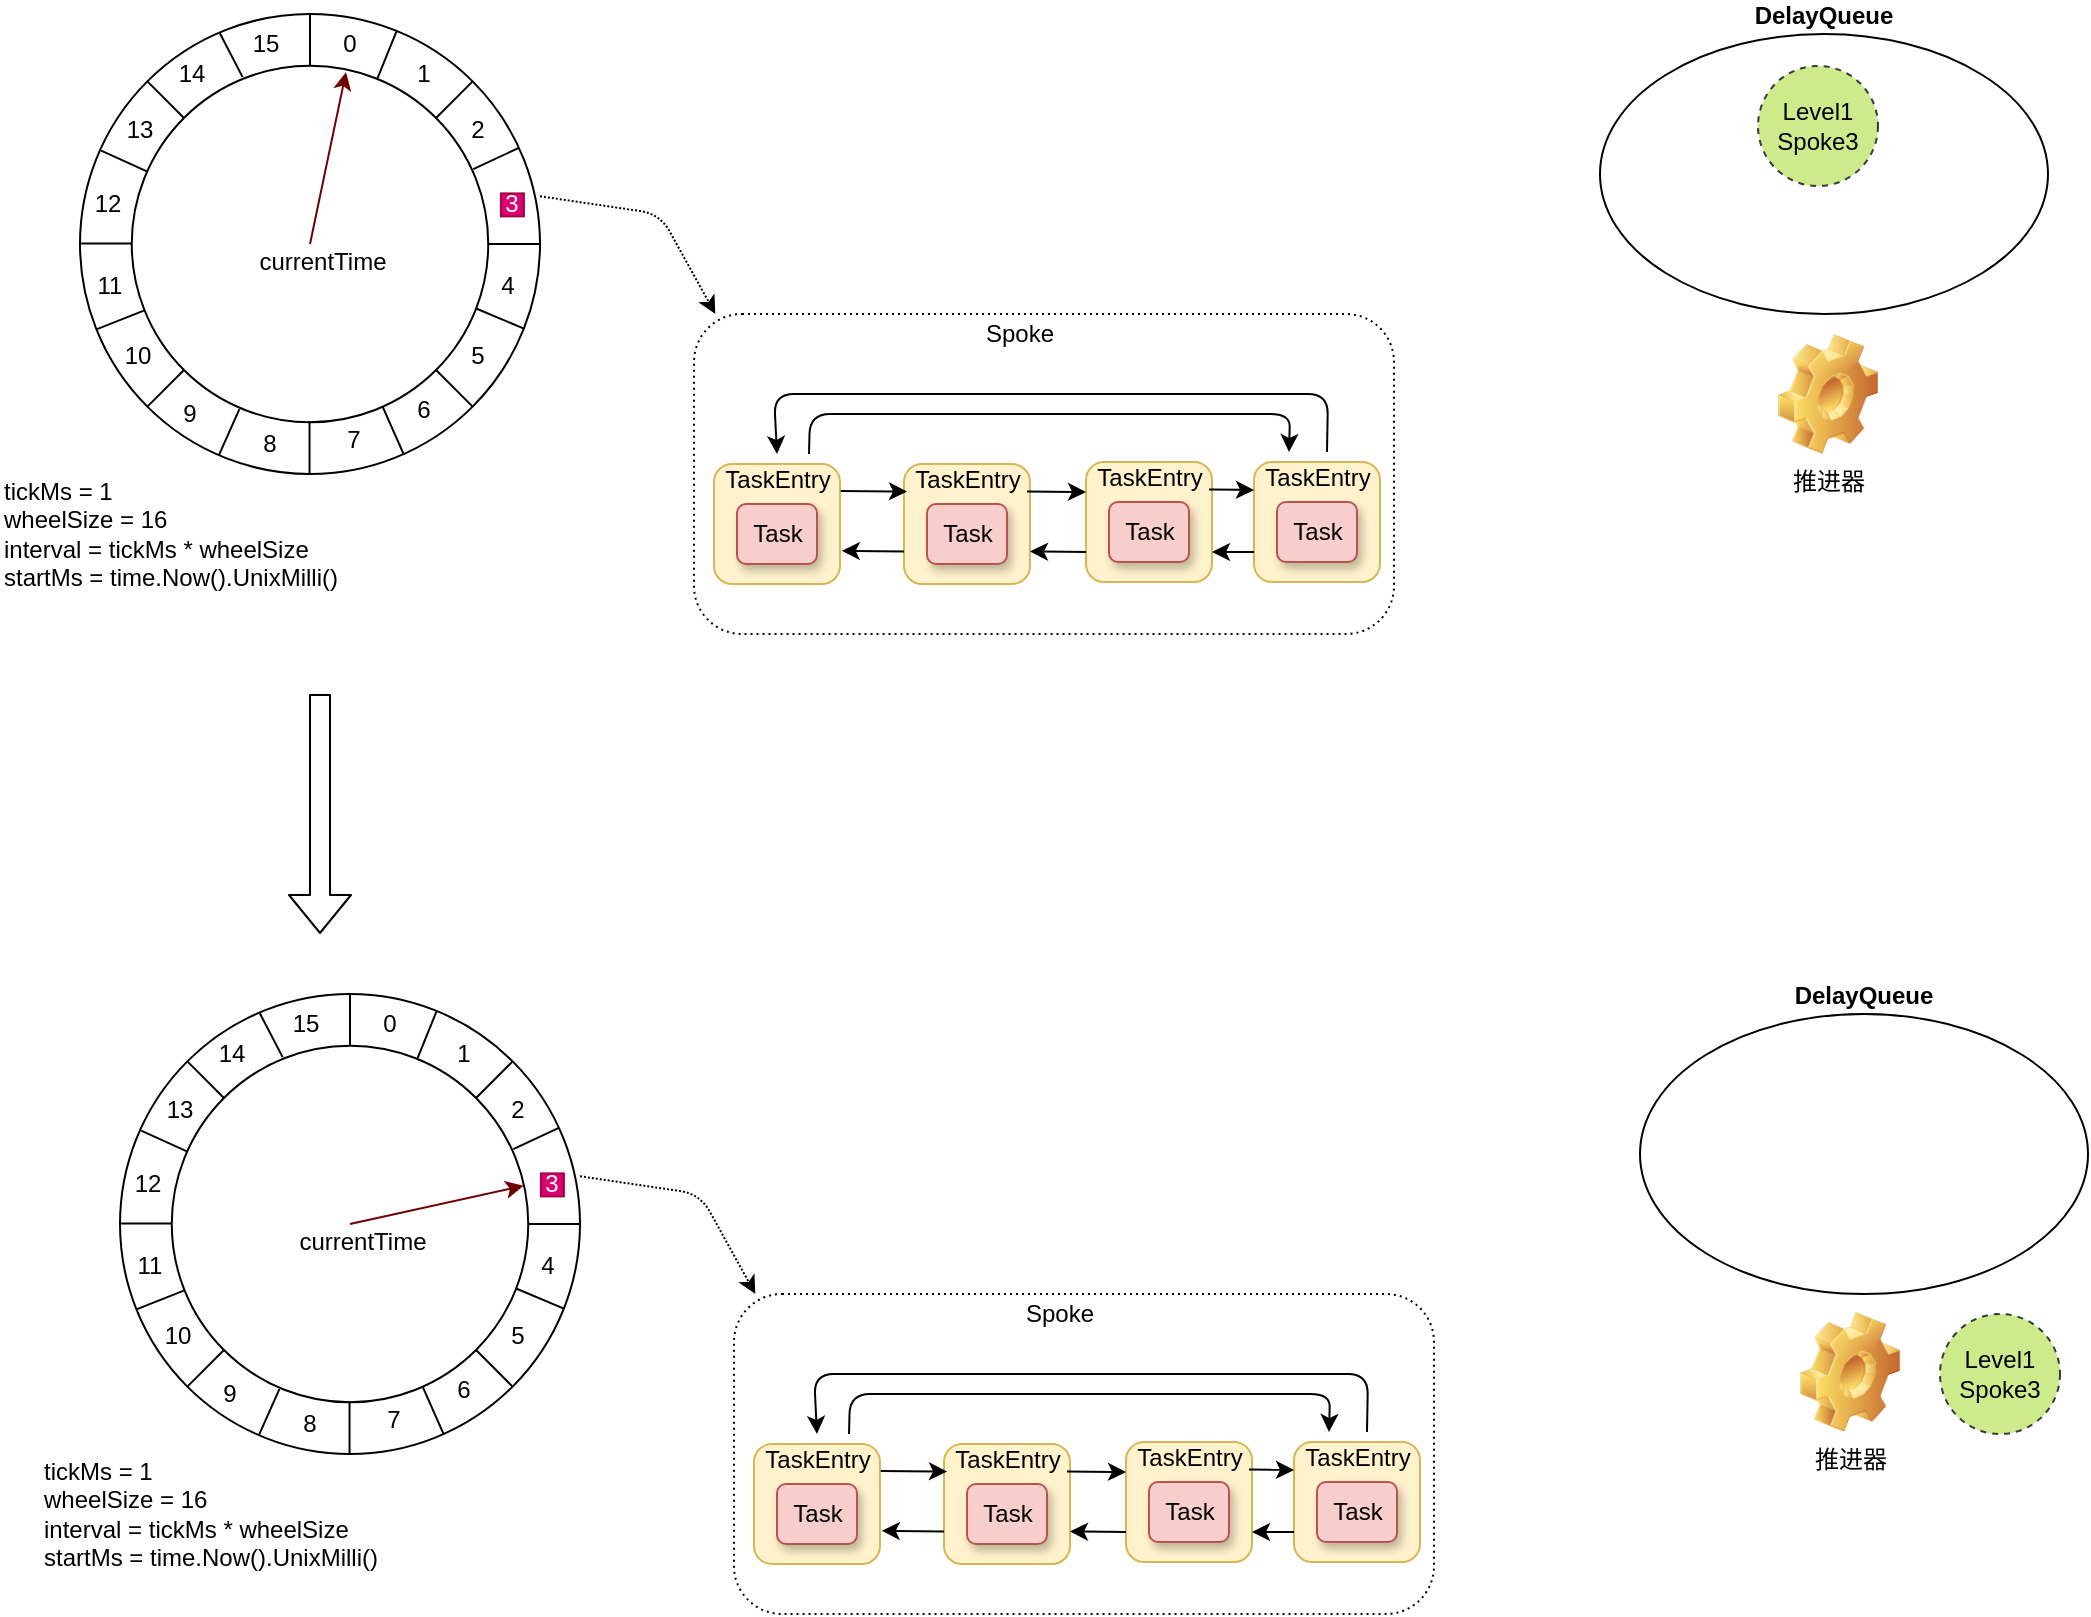 <mxfile>
    <diagram id="vgBZIwfyf4z-GEcMXmJt" name="Page-1">
        <mxGraphModel dx="2009" dy="1462" grid="1" gridSize="10" guides="1" tooltips="1" connect="1" arrows="1" fold="1" page="1" pageScale="1" pageWidth="1169" pageHeight="827" background="#ffffff" math="0" shadow="0">
            <root>
                <mxCell id="0"/>
                <mxCell id="1" parent="0"/>
                <mxCell id="51" value="" style="group;movable=1;resizable=1;rotatable=1;deletable=1;editable=1;locked=0;connectable=1;fillColor=none;strokeWidth=5;" parent="1" vertex="1" connectable="0">
                    <mxGeometry x="50" y="20" width="230" height="230" as="geometry"/>
                </mxCell>
                <mxCell id="5" value="" style="ellipse;whiteSpace=wrap;html=1;aspect=fixed;fillColor=none;movable=1;resizable=1;rotatable=1;deletable=1;editable=1;locked=0;connectable=1;" parent="51" vertex="1">
                    <mxGeometry width="230.0" height="230.0" as="geometry"/>
                </mxCell>
                <mxCell id="8" value="" style="ellipse;whiteSpace=wrap;html=1;aspect=fixed;fillColor=none;movable=1;resizable=1;rotatable=1;deletable=1;editable=1;locked=0;connectable=1;" parent="51" vertex="1">
                    <mxGeometry x="25.875" y="25.875" width="178.25" height="178.25" as="geometry"/>
                </mxCell>
                <mxCell id="14" value="" style="endArrow=none;html=1;exitX=0.5;exitY=0;exitDx=0;exitDy=0;entryX=0.5;entryY=0;entryDx=0;entryDy=0;movable=1;resizable=1;rotatable=1;deletable=1;editable=1;locked=0;connectable=1;" parent="51" source="8" target="5" edge="1">
                    <mxGeometry width="50" height="50" relative="1" as="geometry">
                        <mxPoint x="230.0" y="126.5" as="sourcePoint"/>
                        <mxPoint x="287.5" y="69" as="targetPoint"/>
                    </mxGeometry>
                </mxCell>
                <mxCell id="15" value="" style="endArrow=none;html=1;exitX=0.5;exitY=0;exitDx=0;exitDy=0;entryX=0.5;entryY=0;entryDx=0;entryDy=0;movable=1;resizable=1;rotatable=1;deletable=1;editable=1;locked=0;connectable=1;" parent="51" edge="1">
                    <mxGeometry width="50" height="50" relative="1" as="geometry">
                        <mxPoint x="114.77" y="230.0" as="sourcePoint"/>
                        <mxPoint x="114.77" y="203.55" as="targetPoint"/>
                    </mxGeometry>
                </mxCell>
                <mxCell id="16" value="" style="endArrow=none;html=1;exitX=1;exitY=0.5;exitDx=0;exitDy=0;entryX=1;entryY=0.5;entryDx=0;entryDy=0;movable=1;resizable=1;rotatable=1;deletable=1;editable=1;locked=0;connectable=1;" parent="51" source="5" target="8" edge="1">
                    <mxGeometry width="50" height="50" relative="1" as="geometry">
                        <mxPoint x="253.0" y="128.225" as="sourcePoint"/>
                        <mxPoint x="253.0" y="101.775" as="targetPoint"/>
                    </mxGeometry>
                </mxCell>
                <mxCell id="17" value="" style="endArrow=none;html=1;exitX=1;exitY=0.5;exitDx=0;exitDy=0;entryX=1;entryY=0.5;entryDx=0;entryDy=0;movable=1;resizable=1;rotatable=1;deletable=1;editable=1;locked=0;connectable=1;" parent="51" edge="1">
                    <mxGeometry width="50" height="50" relative="1" as="geometry">
                        <mxPoint x="25.875" y="114.77" as="sourcePoint"/>
                        <mxPoint x="0.575" y="114.77" as="targetPoint"/>
                    </mxGeometry>
                </mxCell>
                <mxCell id="18" value="" style="endArrow=none;html=1;exitX=1;exitY=0;exitDx=0;exitDy=0;entryX=1;entryY=0;entryDx=0;entryDy=0;movable=1;resizable=1;rotatable=1;deletable=1;editable=1;locked=0;connectable=1;" parent="51" source="8" target="5" edge="1">
                    <mxGeometry width="50" height="50" relative="1" as="geometry">
                        <mxPoint x="230.0" y="25.875" as="sourcePoint"/>
                        <mxPoint x="204.7" y="25.875" as="targetPoint"/>
                    </mxGeometry>
                </mxCell>
                <mxCell id="20" value="" style="endArrow=none;html=1;exitX=0;exitY=1;exitDx=0;exitDy=0;entryX=0;entryY=1;entryDx=0;entryDy=0;movable=1;resizable=1;rotatable=1;deletable=1;editable=1;locked=0;connectable=1;" parent="51" source="5" target="8" edge="1">
                    <mxGeometry width="50" height="50" relative="1" as="geometry">
                        <mxPoint x="34.5" y="204.125" as="sourcePoint"/>
                        <mxPoint x="52.9" y="185.725" as="targetPoint"/>
                    </mxGeometry>
                </mxCell>
                <mxCell id="21" value="" style="endArrow=none;html=1;exitX=0;exitY=0;exitDx=0;exitDy=0;entryX=0;entryY=0;entryDx=0;entryDy=0;movable=1;resizable=1;rotatable=1;deletable=1;editable=1;locked=0;connectable=1;" parent="51" source="8" target="5" edge="1">
                    <mxGeometry width="50" height="50" relative="1" as="geometry">
                        <mxPoint x="37.375" y="34.5" as="sourcePoint"/>
                        <mxPoint x="12.075" y="34.5" as="targetPoint"/>
                    </mxGeometry>
                </mxCell>
                <mxCell id="23" value="" style="endArrow=none;html=1;exitX=1;exitY=1;exitDx=0;exitDy=0;entryX=1;entryY=1;entryDx=0;entryDy=0;movable=1;resizable=1;rotatable=1;deletable=1;editable=1;locked=0;connectable=1;" parent="51" source="5" target="8" edge="1">
                    <mxGeometry width="50" height="50" relative="1" as="geometry">
                        <mxPoint x="230.0" y="204.125" as="sourcePoint"/>
                        <mxPoint x="203.55" y="204.125" as="targetPoint"/>
                    </mxGeometry>
                </mxCell>
                <mxCell id="24" value="" style="endArrow=none;html=1;exitX=0.965;exitY=0.684;exitDx=0;exitDy=0;entryX=0.966;entryY=0.681;entryDx=0;entryDy=0;exitPerimeter=0;entryPerimeter=0;movable=1;resizable=1;rotatable=1;deletable=1;editable=1;locked=0;connectable=1;" parent="51" source="5" target="8" edge="1">
                    <mxGeometry width="50" height="50" relative="1" as="geometry">
                        <mxPoint x="253.0" y="138" as="sourcePoint"/>
                        <mxPoint x="226.55" y="138" as="targetPoint"/>
                    </mxGeometry>
                </mxCell>
                <mxCell id="25" value="" style="endArrow=none;html=1;exitX=0.704;exitY=0.958;exitDx=0;exitDy=0;entryX=0.704;entryY=0.957;entryDx=0;entryDy=0;entryPerimeter=0;exitPerimeter=0;movable=1;resizable=1;rotatable=1;deletable=1;editable=1;locked=0;connectable=1;" parent="51" source="5" target="8" edge="1">
                    <mxGeometry width="50" height="50" relative="1" as="geometry">
                        <mxPoint x="187.45" y="230.0" as="sourcePoint"/>
                        <mxPoint x="161" y="230.0" as="targetPoint"/>
                    </mxGeometry>
                </mxCell>
                <mxCell id="26" value="" style="endArrow=none;html=1;exitX=0.688;exitY=0.038;exitDx=0;exitDy=0;entryX=0.689;entryY=0.036;entryDx=0;entryDy=0;entryPerimeter=0;exitPerimeter=0;movable=1;resizable=1;rotatable=1;deletable=1;editable=1;locked=0;connectable=1;" parent="51" source="5" target="8" edge="1">
                    <mxGeometry width="50" height="50" relative="1" as="geometry">
                        <mxPoint x="204.125" y="11.5" as="sourcePoint"/>
                        <mxPoint x="177.675" y="11.5" as="targetPoint"/>
                    </mxGeometry>
                </mxCell>
                <mxCell id="27" value="" style="endArrow=none;html=1;exitX=0.954;exitY=0.291;exitDx=0;exitDy=0;entryX=0.958;entryY=0.29;entryDx=0;entryDy=0;entryPerimeter=0;exitPerimeter=0;movable=1;resizable=1;rotatable=1;deletable=1;editable=1;locked=0;connectable=1;" parent="51" source="5" target="8" edge="1">
                    <mxGeometry width="50" height="50" relative="1" as="geometry">
                        <mxPoint x="267.95" y="69" as="sourcePoint"/>
                        <mxPoint x="241.5" y="69" as="targetPoint"/>
                    </mxGeometry>
                </mxCell>
                <mxCell id="28" value="" style="endArrow=none;html=1;exitX=0.311;exitY=0.032;exitDx=0;exitDy=0;entryX=0.304;entryY=0.042;entryDx=0;entryDy=0;exitPerimeter=0;entryPerimeter=0;movable=1;resizable=1;rotatable=1;deletable=1;editable=1;locked=0;connectable=1;" parent="51" source="8" target="5" edge="1">
                    <mxGeometry width="50" height="50" relative="1" as="geometry">
                        <mxPoint x="60.95" y="-11.5" as="sourcePoint"/>
                        <mxPoint x="34.5" y="-11.5" as="targetPoint"/>
                    </mxGeometry>
                </mxCell>
                <mxCell id="29" value="" style="endArrow=none;html=1;entryX=0.046;entryY=0.297;entryDx=0;entryDy=0;exitX=0.044;exitY=0.297;exitDx=0;exitDy=0;exitPerimeter=0;entryPerimeter=0;movable=1;resizable=1;rotatable=1;deletable=1;editable=1;locked=0;connectable=1;" parent="51" source="8" target="5" edge="1">
                    <mxGeometry width="50" height="50" relative="1" as="geometry">
                        <mxPoint x="-19.55" y="69" as="sourcePoint"/>
                        <mxPoint x="-46" y="69" as="targetPoint"/>
                    </mxGeometry>
                </mxCell>
                <mxCell id="30" value="" style="endArrow=none;html=1;exitX=0.034;exitY=0.687;exitDx=0;exitDy=0;entryX=0.037;entryY=0.685;entryDx=0;entryDy=0;exitPerimeter=0;entryPerimeter=0;movable=1;resizable=1;rotatable=1;deletable=1;editable=1;locked=0;connectable=1;" parent="51" source="8" target="5" edge="1">
                    <mxGeometry width="50" height="50" relative="1" as="geometry">
                        <mxPoint x="-8.05" y="161" as="sourcePoint"/>
                        <mxPoint x="-34.5" y="161" as="targetPoint"/>
                    </mxGeometry>
                </mxCell>
                <mxCell id="31" value="" style="endArrow=none;html=1;exitX=0.302;exitY=0.963;exitDx=0;exitDy=0;entryX=0.302;entryY=0.959;entryDx=0;entryDy=0;exitPerimeter=0;entryPerimeter=0;movable=1;resizable=1;rotatable=1;deletable=1;editable=1;locked=0;connectable=1;" parent="51" source="8" target="5" edge="1">
                    <mxGeometry width="50" height="50" relative="1" as="geometry">
                        <mxPoint x="52.325" y="230.0" as="sourcePoint"/>
                        <mxPoint x="25.875" y="230.0" as="targetPoint"/>
                    </mxGeometry>
                </mxCell>
                <mxCell id="32" value="0" style="text;html=1;align=center;verticalAlign=middle;whiteSpace=wrap;rounded=0;movable=1;resizable=1;rotatable=1;deletable=1;editable=1;locked=0;connectable=1;" parent="51" vertex="1">
                    <mxGeometry x="128.8" y="9.2" width="11.5" height="11.5" as="geometry"/>
                </mxCell>
                <mxCell id="33" value="1" style="text;html=1;align=center;verticalAlign=middle;whiteSpace=wrap;rounded=0;movable=1;resizable=1;rotatable=1;deletable=1;editable=1;locked=0;connectable=1;" parent="51" vertex="1">
                    <mxGeometry x="165.6" y="24.15" width="11.5" height="11.5" as="geometry"/>
                </mxCell>
                <mxCell id="34" value="2" style="text;html=1;align=center;verticalAlign=middle;whiteSpace=wrap;rounded=0;movable=1;resizable=1;rotatable=1;deletable=1;editable=1;locked=0;connectable=1;" parent="51" vertex="1">
                    <mxGeometry x="192.625" y="51.75" width="11.5" height="11.5" as="geometry"/>
                </mxCell>
                <mxCell id="35" value="3" style="text;html=1;align=center;verticalAlign=middle;whiteSpace=wrap;rounded=0;movable=1;resizable=1;rotatable=1;deletable=1;editable=1;locked=0;connectable=1;fillColor=#d80073;fontColor=#ffffff;strokeColor=#A50040;" parent="51" vertex="1">
                    <mxGeometry x="210.45" y="89.7" width="11.5" height="11.5" as="geometry"/>
                </mxCell>
                <mxCell id="36" value="4" style="text;html=1;align=center;verticalAlign=middle;whiteSpace=wrap;rounded=0;movable=1;resizable=1;rotatable=1;deletable=1;editable=1;locked=0;connectable=1;" parent="51" vertex="1">
                    <mxGeometry x="208.15" y="129.95" width="11.5" height="11.5" as="geometry"/>
                </mxCell>
                <mxCell id="37" value="7" style="text;html=1;align=center;verticalAlign=middle;whiteSpace=wrap;rounded=0;movable=1;resizable=1;rotatable=1;deletable=1;editable=1;locked=0;connectable=1;" parent="51" vertex="1">
                    <mxGeometry x="131.1" y="207.575" width="11.5" height="11.5" as="geometry"/>
                </mxCell>
                <mxCell id="38" value="6" style="text;html=1;align=center;verticalAlign=middle;whiteSpace=wrap;rounded=0;movable=1;resizable=1;rotatable=1;deletable=1;editable=1;locked=0;connectable=1;" parent="51" vertex="1">
                    <mxGeometry x="165.6" y="192.625" width="11.5" height="11.5" as="geometry"/>
                </mxCell>
                <mxCell id="39" value="5" style="text;html=1;align=center;verticalAlign=middle;whiteSpace=wrap;rounded=0;movable=1;resizable=1;rotatable=1;deletable=1;editable=1;locked=0;connectable=1;" parent="51" vertex="1">
                    <mxGeometry x="193.2" y="165.6" width="11.5" height="11.5" as="geometry"/>
                </mxCell>
                <mxCell id="41" value="8" style="text;html=1;align=center;verticalAlign=middle;whiteSpace=wrap;rounded=0;movable=1;resizable=1;rotatable=1;deletable=1;editable=1;locked=0;connectable=1;" parent="51" vertex="1">
                    <mxGeometry x="88.55" y="209.3" width="11.5" height="11.5" as="geometry"/>
                </mxCell>
                <mxCell id="42" value="13" style="text;html=1;align=center;verticalAlign=middle;whiteSpace=wrap;rounded=0;movable=1;resizable=1;rotatable=1;deletable=1;editable=1;locked=0;connectable=1;" parent="51" vertex="1">
                    <mxGeometry x="24.15" y="51.75" width="11.5" height="11.5" as="geometry"/>
                </mxCell>
                <mxCell id="43" value="12" style="text;html=1;align=center;verticalAlign=middle;whiteSpace=wrap;rounded=0;movable=1;resizable=1;rotatable=1;deletable=1;editable=1;locked=0;connectable=1;" parent="51" vertex="1">
                    <mxGeometry x="8.05" y="89.7" width="11.5" height="11.5" as="geometry"/>
                </mxCell>
                <mxCell id="44" value="11" style="text;html=1;align=center;verticalAlign=middle;whiteSpace=wrap;rounded=0;movable=1;resizable=1;rotatable=1;deletable=1;editable=1;locked=0;connectable=1;" parent="51" vertex="1">
                    <mxGeometry x="9.2" y="129.95" width="11.5" height="11.5" as="geometry"/>
                </mxCell>
                <mxCell id="45" value="10" style="text;html=1;align=center;verticalAlign=middle;whiteSpace=wrap;rounded=0;movable=1;resizable=1;rotatable=1;deletable=1;editable=1;locked=0;connectable=1;" parent="51" vertex="1">
                    <mxGeometry x="23" y="165.025" width="11.5" height="11.5" as="geometry"/>
                </mxCell>
                <mxCell id="46" value="9" style="text;html=1;align=center;verticalAlign=middle;whiteSpace=wrap;rounded=0;movable=1;resizable=1;rotatable=1;deletable=1;editable=1;locked=0;connectable=1;" parent="51" vertex="1">
                    <mxGeometry x="48.875" y="193.775" width="11.5" height="11.5" as="geometry"/>
                </mxCell>
                <mxCell id="48" value="14" style="text;html=1;align=center;verticalAlign=middle;whiteSpace=wrap;rounded=0;movable=1;resizable=1;rotatable=1;deletable=1;editable=1;locked=0;connectable=1;" parent="51" vertex="1">
                    <mxGeometry x="50.025" y="24.725" width="11.5" height="11.5" as="geometry"/>
                </mxCell>
                <mxCell id="49" value="15" style="text;html=1;align=center;verticalAlign=middle;whiteSpace=wrap;rounded=0;movable=1;resizable=1;rotatable=1;deletable=1;editable=1;locked=0;connectable=1;" parent="51" vertex="1">
                    <mxGeometry x="87.4" y="9.2" width="11.5" height="11.5" as="geometry"/>
                </mxCell>
                <mxCell id="52" value="" style="endArrow=classic;html=1;entryX=0.601;entryY=0.018;entryDx=0;entryDy=0;entryPerimeter=0;exitX=0.5;exitY=0.5;exitDx=0;exitDy=0;exitPerimeter=0;fillColor=#a20025;strokeColor=#6F0000;movable=1;resizable=1;rotatable=1;deletable=1;editable=1;locked=0;connectable=1;" parent="51" source="8" target="8" edge="1">
                    <mxGeometry width="50" height="50" relative="1" as="geometry">
                        <mxPoint x="142.6" y="173.431" as="sourcePoint"/>
                        <mxPoint x="68.586" y="51.75" as="targetPoint"/>
                    </mxGeometry>
                </mxCell>
                <mxCell id="53" value="currentTime" style="text;html=1;align=center;verticalAlign=middle;whiteSpace=wrap;rounded=0;movable=1;resizable=1;rotatable=1;deletable=1;editable=1;locked=0;connectable=1;" parent="51" vertex="1">
                    <mxGeometry x="80.5" y="106.95" width="80.5" height="34.5" as="geometry"/>
                </mxCell>
                <mxCell id="54" value="tickMs = 1&lt;div&gt;wheelSize = 16&lt;/div&gt;&lt;div&gt;interval = tickMs * wheelSize&lt;/div&gt;&lt;div&gt;startMs = time.Now().UnixMilli()&lt;/div&gt;" style="text;html=1;align=left;verticalAlign=middle;whiteSpace=wrap;rounded=0;" parent="1" vertex="1">
                    <mxGeometry x="10" y="250" width="230" height="60" as="geometry"/>
                </mxCell>
                <mxCell id="60" style="html=1;exitX=0.994;exitY=0.396;exitDx=0;exitDy=0;entryX=0.027;entryY=-0.012;entryDx=0;entryDy=0;entryPerimeter=0;exitPerimeter=0;strokeColor=default;elbow=vertical;dashed=1;dashPattern=1 1;" parent="1" edge="1">
                    <mxGeometry relative="1" as="geometry">
                        <mxPoint x="367.65" y="170" as="targetPoint"/>
                        <mxPoint x="280" y="111.12" as="sourcePoint"/>
                        <Array as="points">
                            <mxPoint x="340" y="120"/>
                        </Array>
                    </mxGeometry>
                </mxCell>
                <mxCell id="63" value="Spoke" style="text;html=1;align=center;verticalAlign=middle;whiteSpace=wrap;rounded=0;" parent="1" vertex="1">
                    <mxGeometry x="500" y="170" width="40" height="20" as="geometry"/>
                </mxCell>
                <mxCell id="59" value="" style="rounded=1;whiteSpace=wrap;html=1;fillColor=none;dashed=1;dashPattern=1 2;" parent="1" vertex="1">
                    <mxGeometry x="357" y="170" width="350" height="160" as="geometry"/>
                </mxCell>
                <mxCell id="79" value="" style="group;movable=1;resizable=1;rotatable=1;deletable=1;editable=1;locked=0;connectable=1;" parent="1" vertex="1" connectable="0">
                    <mxGeometry x="367" y="240" width="63" height="65" as="geometry"/>
                </mxCell>
                <mxCell id="75" value="" style="rounded=1;whiteSpace=wrap;html=1;fillColor=#fff2cc;strokeColor=#d6b656;" parent="79" vertex="1">
                    <mxGeometry y="5" width="63" height="60" as="geometry"/>
                </mxCell>
                <mxCell id="76" value="Task" style="rounded=1;whiteSpace=wrap;html=1;fillColor=#f8cecc;strokeColor=#b85450;glass=0;shadow=1;" parent="79" vertex="1">
                    <mxGeometry x="11.5" y="25" width="40" height="30" as="geometry"/>
                </mxCell>
                <mxCell id="77" value="TaskEntry" style="text;html=1;align=center;verticalAlign=middle;whiteSpace=wrap;rounded=0;movable=1;resizable=1;rotatable=1;deletable=1;editable=1;locked=0;connectable=1;" parent="79" vertex="1">
                    <mxGeometry x="1.5" width="60" height="25" as="geometry"/>
                </mxCell>
                <mxCell id="80" value="" style="group;movable=1;resizable=1;rotatable=1;deletable=1;editable=1;locked=0;connectable=1;" parent="1" vertex="1" connectable="0">
                    <mxGeometry x="462" y="240" width="63" height="65" as="geometry"/>
                </mxCell>
                <mxCell id="81" value="" style="rounded=1;whiteSpace=wrap;html=1;fillColor=#fff2cc;strokeColor=#d6b656;" parent="80" vertex="1">
                    <mxGeometry y="5" width="63" height="60" as="geometry"/>
                </mxCell>
                <mxCell id="82" value="Task" style="rounded=1;whiteSpace=wrap;html=1;fillColor=#f8cecc;strokeColor=#b85450;glass=0;shadow=1;" parent="80" vertex="1">
                    <mxGeometry x="11.5" y="25" width="40" height="30" as="geometry"/>
                </mxCell>
                <mxCell id="83" value="TaskEntry" style="text;html=1;align=center;verticalAlign=middle;whiteSpace=wrap;rounded=0;movable=1;resizable=1;rotatable=1;deletable=1;editable=1;locked=0;connectable=1;" parent="80" vertex="1">
                    <mxGeometry x="1.5" width="60" height="25" as="geometry"/>
                </mxCell>
                <mxCell id="84" value="" style="group;movable=1;resizable=1;rotatable=1;deletable=1;editable=1;locked=0;connectable=1;" parent="1" vertex="1" connectable="0">
                    <mxGeometry x="553" y="239" width="63" height="65" as="geometry"/>
                </mxCell>
                <mxCell id="85" value="" style="rounded=1;whiteSpace=wrap;html=1;fillColor=#fff2cc;strokeColor=#d6b656;" parent="84" vertex="1">
                    <mxGeometry y="5" width="63" height="60" as="geometry"/>
                </mxCell>
                <mxCell id="86" value="Task" style="rounded=1;whiteSpace=wrap;html=1;fillColor=#f8cecc;strokeColor=#b85450;glass=0;shadow=1;" parent="84" vertex="1">
                    <mxGeometry x="11.5" y="25" width="40" height="30" as="geometry"/>
                </mxCell>
                <mxCell id="87" value="TaskEntry" style="text;html=1;align=center;verticalAlign=middle;whiteSpace=wrap;rounded=0;movable=1;resizable=1;rotatable=1;deletable=1;editable=1;locked=0;connectable=1;" parent="84" vertex="1">
                    <mxGeometry x="1.5" width="60" height="25" as="geometry"/>
                </mxCell>
                <mxCell id="88" value="" style="group;movable=1;resizable=1;rotatable=1;deletable=1;editable=1;locked=0;connectable=1;" parent="1" vertex="1" connectable="0">
                    <mxGeometry x="637" y="239" width="63" height="65" as="geometry"/>
                </mxCell>
                <mxCell id="89" value="" style="rounded=1;whiteSpace=wrap;html=1;fillColor=#fff2cc;strokeColor=#d6b656;" parent="88" vertex="1">
                    <mxGeometry y="5" width="63" height="60" as="geometry"/>
                </mxCell>
                <mxCell id="90" value="Task" style="rounded=1;whiteSpace=wrap;html=1;fillColor=#f8cecc;strokeColor=#b85450;glass=0;shadow=1;" parent="88" vertex="1">
                    <mxGeometry x="11.5" y="25" width="40" height="30" as="geometry"/>
                </mxCell>
                <mxCell id="91" value="TaskEntry" style="text;html=1;align=center;verticalAlign=middle;whiteSpace=wrap;rounded=0;movable=1;resizable=1;rotatable=1;deletable=1;editable=1;locked=0;connectable=1;" parent="88" vertex="1">
                    <mxGeometry x="1.5" width="60" height="25" as="geometry"/>
                </mxCell>
                <mxCell id="93" style="edgeStyle=none;html=1;exitX=1.031;exitY=0.738;exitDx=0;exitDy=0;entryX=0;entryY=0.75;entryDx=0;entryDy=0;exitPerimeter=0;" parent="1" source="77" target="83" edge="1">
                    <mxGeometry relative="1" as="geometry"/>
                </mxCell>
                <mxCell id="94" style="edgeStyle=none;html=1;exitX=1;exitY=0.75;exitDx=0;exitDy=0;entryX=0;entryY=0.25;entryDx=0;entryDy=0;" parent="1" source="83" target="85" edge="1">
                    <mxGeometry relative="1" as="geometry"/>
                </mxCell>
                <mxCell id="95" style="edgeStyle=none;html=1;exitX=1;exitY=0.75;exitDx=0;exitDy=0;" parent="1" source="87" target="89" edge="1">
                    <mxGeometry relative="1" as="geometry">
                        <Array as="points">
                            <mxPoint x="637" y="258"/>
                        </Array>
                    </mxGeometry>
                </mxCell>
                <mxCell id="97" style="edgeStyle=none;html=1;exitX=0;exitY=0.75;exitDx=0;exitDy=0;entryX=1;entryY=0.75;entryDx=0;entryDy=0;" parent="1" source="89" target="85" edge="1">
                    <mxGeometry relative="1" as="geometry"/>
                </mxCell>
                <mxCell id="99" style="edgeStyle=none;html=1;exitX=0;exitY=0.75;exitDx=0;exitDy=0;entryX=1;entryY=0.75;entryDx=0;entryDy=0;" parent="1" source="85" target="80" edge="1">
                    <mxGeometry relative="1" as="geometry"/>
                </mxCell>
                <mxCell id="100" style="edgeStyle=none;html=1;exitX=0;exitY=0.75;exitDx=0;exitDy=0;entryX=1.014;entryY=0.723;entryDx=0;entryDy=0;entryPerimeter=0;" parent="1" source="80" target="75" edge="1">
                    <mxGeometry relative="1" as="geometry"/>
                </mxCell>
                <mxCell id="102" value="" style="endArrow=classic;html=1;entryX=0.25;entryY=0;entryDx=0;entryDy=0;exitX=0.75;exitY=0;exitDx=0;exitDy=0;" parent="1" edge="1">
                    <mxGeometry width="50" height="50" relative="1" as="geometry">
                        <mxPoint x="414.5" y="240" as="sourcePoint"/>
                        <mxPoint x="654.5" y="239" as="targetPoint"/>
                        <Array as="points">
                            <mxPoint x="415" y="220"/>
                            <mxPoint x="538" y="220"/>
                            <mxPoint x="655" y="220"/>
                        </Array>
                    </mxGeometry>
                </mxCell>
                <mxCell id="103" value="" style="endArrow=classic;html=1;exitX=0.5;exitY=0;exitDx=0;exitDy=0;entryX=0.5;entryY=0;entryDx=0;entryDy=0;" parent="1" target="77" edge="1">
                    <mxGeometry width="50" height="50" relative="1" as="geometry">
                        <mxPoint x="673.5" y="239" as="sourcePoint"/>
                        <mxPoint x="403.5" y="240" as="targetPoint"/>
                        <Array as="points">
                            <mxPoint x="674" y="210"/>
                            <mxPoint x="397" y="210"/>
                        </Array>
                    </mxGeometry>
                </mxCell>
                <mxCell id="104" value="DelayQueue" style="ellipse;whiteSpace=wrap;html=1;fillColor=none;labelPosition=center;verticalLabelPosition=top;align=center;verticalAlign=bottom;fontStyle=1" parent="1" vertex="1">
                    <mxGeometry x="810" y="30" width="224" height="140" as="geometry"/>
                </mxCell>
                <mxCell id="106" value="Level1&lt;div&gt;&lt;span style=&quot;background-color: transparent;&quot;&gt;Spoke3&lt;/span&gt;&lt;/div&gt;" style="ellipse;whiteSpace=wrap;html=1;aspect=fixed;fillColor=#cdeb8b;strokeColor=#36393d;dashed=1;" parent="1" vertex="1">
                    <mxGeometry x="889" y="46" width="60" height="60" as="geometry"/>
                </mxCell>
                <mxCell id="108" value="推进器" style="shape=image;html=1;verticalLabelPosition=bottom;verticalAlign=top;imageAspect=0;image=img/clipart/Gear_128x128.png" parent="1" vertex="1">
                    <mxGeometry x="899" y="180" width="50" height="60" as="geometry"/>
                </mxCell>
                <mxCell id="384" value="" style="group;movable=1;resizable=1;rotatable=1;deletable=1;editable=1;locked=0;connectable=1;fillColor=none;strokeWidth=5;" parent="1" vertex="1" connectable="0">
                    <mxGeometry x="70" y="510" width="230" height="230" as="geometry"/>
                </mxCell>
                <mxCell id="385" value="" style="ellipse;whiteSpace=wrap;html=1;aspect=fixed;fillColor=none;movable=1;resizable=1;rotatable=1;deletable=1;editable=1;locked=0;connectable=1;" parent="384" vertex="1">
                    <mxGeometry width="230.0" height="230.0" as="geometry"/>
                </mxCell>
                <mxCell id="386" value="" style="ellipse;whiteSpace=wrap;html=1;aspect=fixed;fillColor=none;movable=1;resizable=1;rotatable=1;deletable=1;editable=1;locked=0;connectable=1;" parent="384" vertex="1">
                    <mxGeometry x="25.875" y="25.875" width="178.25" height="178.25" as="geometry"/>
                </mxCell>
                <mxCell id="387" value="" style="endArrow=none;html=1;exitX=0.5;exitY=0;exitDx=0;exitDy=0;entryX=0.5;entryY=0;entryDx=0;entryDy=0;movable=1;resizable=1;rotatable=1;deletable=1;editable=1;locked=0;connectable=1;" parent="384" source="386" target="385" edge="1">
                    <mxGeometry width="50" height="50" relative="1" as="geometry">
                        <mxPoint x="230.0" y="126.5" as="sourcePoint"/>
                        <mxPoint x="287.5" y="69" as="targetPoint"/>
                    </mxGeometry>
                </mxCell>
                <mxCell id="388" value="" style="endArrow=none;html=1;exitX=0.5;exitY=0;exitDx=0;exitDy=0;entryX=0.5;entryY=0;entryDx=0;entryDy=0;movable=1;resizable=1;rotatable=1;deletable=1;editable=1;locked=0;connectable=1;" parent="384" edge="1">
                    <mxGeometry width="50" height="50" relative="1" as="geometry">
                        <mxPoint x="114.77" y="230.0" as="sourcePoint"/>
                        <mxPoint x="114.77" y="203.55" as="targetPoint"/>
                    </mxGeometry>
                </mxCell>
                <mxCell id="389" value="" style="endArrow=none;html=1;exitX=1;exitY=0.5;exitDx=0;exitDy=0;entryX=1;entryY=0.5;entryDx=0;entryDy=0;movable=1;resizable=1;rotatable=1;deletable=1;editable=1;locked=0;connectable=1;" parent="384" source="385" target="386" edge="1">
                    <mxGeometry width="50" height="50" relative="1" as="geometry">
                        <mxPoint x="253.0" y="128.225" as="sourcePoint"/>
                        <mxPoint x="253.0" y="101.775" as="targetPoint"/>
                    </mxGeometry>
                </mxCell>
                <mxCell id="390" value="" style="endArrow=none;html=1;exitX=1;exitY=0.5;exitDx=0;exitDy=0;entryX=1;entryY=0.5;entryDx=0;entryDy=0;movable=1;resizable=1;rotatable=1;deletable=1;editable=1;locked=0;connectable=1;" parent="384" edge="1">
                    <mxGeometry width="50" height="50" relative="1" as="geometry">
                        <mxPoint x="25.875" y="114.77" as="sourcePoint"/>
                        <mxPoint x="0.575" y="114.77" as="targetPoint"/>
                    </mxGeometry>
                </mxCell>
                <mxCell id="391" value="" style="endArrow=none;html=1;exitX=1;exitY=0;exitDx=0;exitDy=0;entryX=1;entryY=0;entryDx=0;entryDy=0;movable=1;resizable=1;rotatable=1;deletable=1;editable=1;locked=0;connectable=1;" parent="384" source="386" target="385" edge="1">
                    <mxGeometry width="50" height="50" relative="1" as="geometry">
                        <mxPoint x="230.0" y="25.875" as="sourcePoint"/>
                        <mxPoint x="204.7" y="25.875" as="targetPoint"/>
                    </mxGeometry>
                </mxCell>
                <mxCell id="392" value="" style="endArrow=none;html=1;exitX=0;exitY=1;exitDx=0;exitDy=0;entryX=0;entryY=1;entryDx=0;entryDy=0;movable=1;resizable=1;rotatable=1;deletable=1;editable=1;locked=0;connectable=1;" parent="384" source="385" target="386" edge="1">
                    <mxGeometry width="50" height="50" relative="1" as="geometry">
                        <mxPoint x="34.5" y="204.125" as="sourcePoint"/>
                        <mxPoint x="52.9" y="185.725" as="targetPoint"/>
                    </mxGeometry>
                </mxCell>
                <mxCell id="393" value="" style="endArrow=none;html=1;exitX=0;exitY=0;exitDx=0;exitDy=0;entryX=0;entryY=0;entryDx=0;entryDy=0;movable=1;resizable=1;rotatable=1;deletable=1;editable=1;locked=0;connectable=1;" parent="384" source="386" target="385" edge="1">
                    <mxGeometry width="50" height="50" relative="1" as="geometry">
                        <mxPoint x="37.375" y="34.5" as="sourcePoint"/>
                        <mxPoint x="12.075" y="34.5" as="targetPoint"/>
                    </mxGeometry>
                </mxCell>
                <mxCell id="394" value="" style="endArrow=none;html=1;exitX=1;exitY=1;exitDx=0;exitDy=0;entryX=1;entryY=1;entryDx=0;entryDy=0;movable=1;resizable=1;rotatable=1;deletable=1;editable=1;locked=0;connectable=1;" parent="384" source="385" target="386" edge="1">
                    <mxGeometry width="50" height="50" relative="1" as="geometry">
                        <mxPoint x="230.0" y="204.125" as="sourcePoint"/>
                        <mxPoint x="203.55" y="204.125" as="targetPoint"/>
                    </mxGeometry>
                </mxCell>
                <mxCell id="395" value="" style="endArrow=none;html=1;exitX=0.965;exitY=0.684;exitDx=0;exitDy=0;entryX=0.966;entryY=0.681;entryDx=0;entryDy=0;exitPerimeter=0;entryPerimeter=0;movable=1;resizable=1;rotatable=1;deletable=1;editable=1;locked=0;connectable=1;" parent="384" source="385" target="386" edge="1">
                    <mxGeometry width="50" height="50" relative="1" as="geometry">
                        <mxPoint x="253.0" y="138" as="sourcePoint"/>
                        <mxPoint x="226.55" y="138" as="targetPoint"/>
                    </mxGeometry>
                </mxCell>
                <mxCell id="396" value="" style="endArrow=none;html=1;exitX=0.704;exitY=0.958;exitDx=0;exitDy=0;entryX=0.704;entryY=0.957;entryDx=0;entryDy=0;entryPerimeter=0;exitPerimeter=0;movable=1;resizable=1;rotatable=1;deletable=1;editable=1;locked=0;connectable=1;" parent="384" source="385" target="386" edge="1">
                    <mxGeometry width="50" height="50" relative="1" as="geometry">
                        <mxPoint x="187.45" y="230.0" as="sourcePoint"/>
                        <mxPoint x="161" y="230.0" as="targetPoint"/>
                    </mxGeometry>
                </mxCell>
                <mxCell id="397" value="" style="endArrow=none;html=1;exitX=0.688;exitY=0.038;exitDx=0;exitDy=0;entryX=0.689;entryY=0.036;entryDx=0;entryDy=0;entryPerimeter=0;exitPerimeter=0;movable=1;resizable=1;rotatable=1;deletable=1;editable=1;locked=0;connectable=1;" parent="384" source="385" target="386" edge="1">
                    <mxGeometry width="50" height="50" relative="1" as="geometry">
                        <mxPoint x="204.125" y="11.5" as="sourcePoint"/>
                        <mxPoint x="177.675" y="11.5" as="targetPoint"/>
                    </mxGeometry>
                </mxCell>
                <mxCell id="398" value="" style="endArrow=none;html=1;exitX=0.954;exitY=0.291;exitDx=0;exitDy=0;entryX=0.958;entryY=0.29;entryDx=0;entryDy=0;entryPerimeter=0;exitPerimeter=0;movable=1;resizable=1;rotatable=1;deletable=1;editable=1;locked=0;connectable=1;" parent="384" source="385" target="386" edge="1">
                    <mxGeometry width="50" height="50" relative="1" as="geometry">
                        <mxPoint x="267.95" y="69" as="sourcePoint"/>
                        <mxPoint x="241.5" y="69" as="targetPoint"/>
                    </mxGeometry>
                </mxCell>
                <mxCell id="399" value="" style="endArrow=none;html=1;exitX=0.311;exitY=0.032;exitDx=0;exitDy=0;entryX=0.304;entryY=0.042;entryDx=0;entryDy=0;exitPerimeter=0;entryPerimeter=0;movable=1;resizable=1;rotatable=1;deletable=1;editable=1;locked=0;connectable=1;" parent="384" source="386" target="385" edge="1">
                    <mxGeometry width="50" height="50" relative="1" as="geometry">
                        <mxPoint x="60.95" y="-11.5" as="sourcePoint"/>
                        <mxPoint x="34.5" y="-11.5" as="targetPoint"/>
                    </mxGeometry>
                </mxCell>
                <mxCell id="400" value="" style="endArrow=none;html=1;entryX=0.046;entryY=0.297;entryDx=0;entryDy=0;exitX=0.044;exitY=0.297;exitDx=0;exitDy=0;exitPerimeter=0;entryPerimeter=0;movable=1;resizable=1;rotatable=1;deletable=1;editable=1;locked=0;connectable=1;" parent="384" source="386" target="385" edge="1">
                    <mxGeometry width="50" height="50" relative="1" as="geometry">
                        <mxPoint x="-19.55" y="69" as="sourcePoint"/>
                        <mxPoint x="-46" y="69" as="targetPoint"/>
                    </mxGeometry>
                </mxCell>
                <mxCell id="401" value="" style="endArrow=none;html=1;exitX=0.034;exitY=0.687;exitDx=0;exitDy=0;entryX=0.037;entryY=0.685;entryDx=0;entryDy=0;exitPerimeter=0;entryPerimeter=0;movable=1;resizable=1;rotatable=1;deletable=1;editable=1;locked=0;connectable=1;" parent="384" source="386" target="385" edge="1">
                    <mxGeometry width="50" height="50" relative="1" as="geometry">
                        <mxPoint x="-8.05" y="161" as="sourcePoint"/>
                        <mxPoint x="-34.5" y="161" as="targetPoint"/>
                    </mxGeometry>
                </mxCell>
                <mxCell id="402" value="" style="endArrow=none;html=1;exitX=0.302;exitY=0.963;exitDx=0;exitDy=0;entryX=0.302;entryY=0.959;entryDx=0;entryDy=0;exitPerimeter=0;entryPerimeter=0;movable=1;resizable=1;rotatable=1;deletable=1;editable=1;locked=0;connectable=1;" parent="384" source="386" target="385" edge="1">
                    <mxGeometry width="50" height="50" relative="1" as="geometry">
                        <mxPoint x="52.325" y="230.0" as="sourcePoint"/>
                        <mxPoint x="25.875" y="230.0" as="targetPoint"/>
                    </mxGeometry>
                </mxCell>
                <mxCell id="403" value="0" style="text;html=1;align=center;verticalAlign=middle;whiteSpace=wrap;rounded=0;movable=1;resizable=1;rotatable=1;deletable=1;editable=1;locked=0;connectable=1;" parent="384" vertex="1">
                    <mxGeometry x="128.8" y="9.2" width="11.5" height="11.5" as="geometry"/>
                </mxCell>
                <mxCell id="404" value="1" style="text;html=1;align=center;verticalAlign=middle;whiteSpace=wrap;rounded=0;movable=1;resizable=1;rotatable=1;deletable=1;editable=1;locked=0;connectable=1;" parent="384" vertex="1">
                    <mxGeometry x="165.6" y="24.15" width="11.5" height="11.5" as="geometry"/>
                </mxCell>
                <mxCell id="405" value="2" style="text;html=1;align=center;verticalAlign=middle;whiteSpace=wrap;rounded=0;movable=1;resizable=1;rotatable=1;deletable=1;editable=1;locked=0;connectable=1;" parent="384" vertex="1">
                    <mxGeometry x="192.625" y="51.75" width="11.5" height="11.5" as="geometry"/>
                </mxCell>
                <mxCell id="406" value="3" style="text;html=1;align=center;verticalAlign=middle;whiteSpace=wrap;rounded=0;movable=1;resizable=1;rotatable=1;deletable=1;editable=1;locked=0;connectable=1;fillColor=#d80073;fontColor=#ffffff;strokeColor=#A50040;" parent="384" vertex="1">
                    <mxGeometry x="210.45" y="89.7" width="11.5" height="11.5" as="geometry"/>
                </mxCell>
                <mxCell id="407" value="4" style="text;html=1;align=center;verticalAlign=middle;whiteSpace=wrap;rounded=0;movable=1;resizable=1;rotatable=1;deletable=1;editable=1;locked=0;connectable=1;" parent="384" vertex="1">
                    <mxGeometry x="208.15" y="129.95" width="11.5" height="11.5" as="geometry"/>
                </mxCell>
                <mxCell id="408" value="7" style="text;html=1;align=center;verticalAlign=middle;whiteSpace=wrap;rounded=0;movable=1;resizable=1;rotatable=1;deletable=1;editable=1;locked=0;connectable=1;" parent="384" vertex="1">
                    <mxGeometry x="131.1" y="207.575" width="11.5" height="11.5" as="geometry"/>
                </mxCell>
                <mxCell id="409" value="6" style="text;html=1;align=center;verticalAlign=middle;whiteSpace=wrap;rounded=0;movable=1;resizable=1;rotatable=1;deletable=1;editable=1;locked=0;connectable=1;" parent="384" vertex="1">
                    <mxGeometry x="165.6" y="192.625" width="11.5" height="11.5" as="geometry"/>
                </mxCell>
                <mxCell id="410" value="5" style="text;html=1;align=center;verticalAlign=middle;whiteSpace=wrap;rounded=0;movable=1;resizable=1;rotatable=1;deletable=1;editable=1;locked=0;connectable=1;" parent="384" vertex="1">
                    <mxGeometry x="193.2" y="165.6" width="11.5" height="11.5" as="geometry"/>
                </mxCell>
                <mxCell id="411" value="8" style="text;html=1;align=center;verticalAlign=middle;whiteSpace=wrap;rounded=0;movable=1;resizable=1;rotatable=1;deletable=1;editable=1;locked=0;connectable=1;" parent="384" vertex="1">
                    <mxGeometry x="88.55" y="209.3" width="11.5" height="11.5" as="geometry"/>
                </mxCell>
                <mxCell id="412" value="13" style="text;html=1;align=center;verticalAlign=middle;whiteSpace=wrap;rounded=0;movable=1;resizable=1;rotatable=1;deletable=1;editable=1;locked=0;connectable=1;" parent="384" vertex="1">
                    <mxGeometry x="24.15" y="51.75" width="11.5" height="11.5" as="geometry"/>
                </mxCell>
                <mxCell id="413" value="12" style="text;html=1;align=center;verticalAlign=middle;whiteSpace=wrap;rounded=0;movable=1;resizable=1;rotatable=1;deletable=1;editable=1;locked=0;connectable=1;" parent="384" vertex="1">
                    <mxGeometry x="8.05" y="89.7" width="11.5" height="11.5" as="geometry"/>
                </mxCell>
                <mxCell id="414" value="11" style="text;html=1;align=center;verticalAlign=middle;whiteSpace=wrap;rounded=0;movable=1;resizable=1;rotatable=1;deletable=1;editable=1;locked=0;connectable=1;" parent="384" vertex="1">
                    <mxGeometry x="9.2" y="129.95" width="11.5" height="11.5" as="geometry"/>
                </mxCell>
                <mxCell id="415" value="10" style="text;html=1;align=center;verticalAlign=middle;whiteSpace=wrap;rounded=0;movable=1;resizable=1;rotatable=1;deletable=1;editable=1;locked=0;connectable=1;" parent="384" vertex="1">
                    <mxGeometry x="23" y="165.025" width="11.5" height="11.5" as="geometry"/>
                </mxCell>
                <mxCell id="416" value="9" style="text;html=1;align=center;verticalAlign=middle;whiteSpace=wrap;rounded=0;movable=1;resizable=1;rotatable=1;deletable=1;editable=1;locked=0;connectable=1;" parent="384" vertex="1">
                    <mxGeometry x="48.875" y="193.775" width="11.5" height="11.5" as="geometry"/>
                </mxCell>
                <mxCell id="417" value="14" style="text;html=1;align=center;verticalAlign=middle;whiteSpace=wrap;rounded=0;movable=1;resizable=1;rotatable=1;deletable=1;editable=1;locked=0;connectable=1;" parent="384" vertex="1">
                    <mxGeometry x="50.025" y="24.725" width="11.5" height="11.5" as="geometry"/>
                </mxCell>
                <mxCell id="418" value="15" style="text;html=1;align=center;verticalAlign=middle;whiteSpace=wrap;rounded=0;movable=1;resizable=1;rotatable=1;deletable=1;editable=1;locked=0;connectable=1;" parent="384" vertex="1">
                    <mxGeometry x="87.4" y="9.2" width="11.5" height="11.5" as="geometry"/>
                </mxCell>
                <mxCell id="419" value="" style="endArrow=classic;html=1;entryX=0.987;entryY=0.393;entryDx=0;entryDy=0;entryPerimeter=0;exitX=0.5;exitY=0.5;exitDx=0;exitDy=0;exitPerimeter=0;fillColor=#a20025;strokeColor=#6F0000;movable=1;resizable=1;rotatable=1;deletable=1;editable=1;locked=0;connectable=1;" parent="384" source="386" target="386" edge="1">
                    <mxGeometry width="50" height="50" relative="1" as="geometry">
                        <mxPoint x="142.6" y="173.431" as="sourcePoint"/>
                        <mxPoint x="68.586" y="51.75" as="targetPoint"/>
                    </mxGeometry>
                </mxCell>
                <mxCell id="420" value="currentTime" style="text;html=1;align=center;verticalAlign=middle;whiteSpace=wrap;rounded=0;movable=1;resizable=1;rotatable=1;deletable=1;editable=1;locked=0;connectable=1;" parent="384" vertex="1">
                    <mxGeometry x="80.5" y="106.95" width="80.5" height="34.5" as="geometry"/>
                </mxCell>
                <mxCell id="421" value="tickMs = 1&lt;div&gt;wheelSize = 16&lt;/div&gt;&lt;div&gt;interval = tickMs * wheelSize&lt;/div&gt;&lt;div&gt;startMs = time.Now().UnixMilli()&lt;/div&gt;" style="text;html=1;align=left;verticalAlign=middle;whiteSpace=wrap;rounded=0;" parent="1" vertex="1">
                    <mxGeometry x="30" y="740" width="230" height="60" as="geometry"/>
                </mxCell>
                <mxCell id="422" style="html=1;exitX=0.994;exitY=0.396;exitDx=0;exitDy=0;entryX=0.027;entryY=-0.012;entryDx=0;entryDy=0;entryPerimeter=0;exitPerimeter=0;strokeColor=default;elbow=vertical;dashed=1;dashPattern=1 1;" parent="1" edge="1">
                    <mxGeometry relative="1" as="geometry">
                        <mxPoint x="387.65" y="660" as="targetPoint"/>
                        <mxPoint x="300" y="601.12" as="sourcePoint"/>
                        <Array as="points">
                            <mxPoint x="360" y="610"/>
                        </Array>
                    </mxGeometry>
                </mxCell>
                <mxCell id="423" value="Spoke" style="text;html=1;align=center;verticalAlign=middle;whiteSpace=wrap;rounded=0;" parent="1" vertex="1">
                    <mxGeometry x="520" y="660" width="40" height="20" as="geometry"/>
                </mxCell>
                <mxCell id="424" value="" style="rounded=1;whiteSpace=wrap;html=1;fillColor=none;dashed=1;dashPattern=1 2;" parent="1" vertex="1">
                    <mxGeometry x="377" y="660" width="350" height="160" as="geometry"/>
                </mxCell>
                <mxCell id="425" value="" style="group;movable=1;resizable=1;rotatable=1;deletable=1;editable=1;locked=0;connectable=1;" parent="1" vertex="1" connectable="0">
                    <mxGeometry x="387" y="730" width="63" height="65" as="geometry"/>
                </mxCell>
                <mxCell id="426" value="" style="rounded=1;whiteSpace=wrap;html=1;fillColor=#fff2cc;strokeColor=#d6b656;" parent="425" vertex="1">
                    <mxGeometry y="5" width="63" height="60" as="geometry"/>
                </mxCell>
                <mxCell id="427" value="Task" style="rounded=1;whiteSpace=wrap;html=1;fillColor=#f8cecc;strokeColor=#b85450;glass=0;shadow=1;" parent="425" vertex="1">
                    <mxGeometry x="11.5" y="25" width="40" height="30" as="geometry"/>
                </mxCell>
                <mxCell id="428" value="TaskEntry" style="text;html=1;align=center;verticalAlign=middle;whiteSpace=wrap;rounded=0;movable=1;resizable=1;rotatable=1;deletable=1;editable=1;locked=0;connectable=1;" parent="425" vertex="1">
                    <mxGeometry x="1.5" width="60" height="25" as="geometry"/>
                </mxCell>
                <mxCell id="429" value="" style="group;movable=1;resizable=1;rotatable=1;deletable=1;editable=1;locked=0;connectable=1;" parent="1" vertex="1" connectable="0">
                    <mxGeometry x="482" y="730" width="63" height="65" as="geometry"/>
                </mxCell>
                <mxCell id="430" value="" style="rounded=1;whiteSpace=wrap;html=1;fillColor=#fff2cc;strokeColor=#d6b656;" parent="429" vertex="1">
                    <mxGeometry y="5" width="63" height="60" as="geometry"/>
                </mxCell>
                <mxCell id="431" value="Task" style="rounded=1;whiteSpace=wrap;html=1;fillColor=#f8cecc;strokeColor=#b85450;glass=0;shadow=1;" parent="429" vertex="1">
                    <mxGeometry x="11.5" y="25" width="40" height="30" as="geometry"/>
                </mxCell>
                <mxCell id="432" value="TaskEntry" style="text;html=1;align=center;verticalAlign=middle;whiteSpace=wrap;rounded=0;movable=1;resizable=1;rotatable=1;deletable=1;editable=1;locked=0;connectable=1;" parent="429" vertex="1">
                    <mxGeometry x="1.5" width="60" height="25" as="geometry"/>
                </mxCell>
                <mxCell id="433" value="" style="group;movable=1;resizable=1;rotatable=1;deletable=1;editable=1;locked=0;connectable=1;" parent="1" vertex="1" connectable="0">
                    <mxGeometry x="573" y="729" width="63" height="65" as="geometry"/>
                </mxCell>
                <mxCell id="434" value="" style="rounded=1;whiteSpace=wrap;html=1;fillColor=#fff2cc;strokeColor=#d6b656;" parent="433" vertex="1">
                    <mxGeometry y="5" width="63" height="60" as="geometry"/>
                </mxCell>
                <mxCell id="435" value="Task" style="rounded=1;whiteSpace=wrap;html=1;fillColor=#f8cecc;strokeColor=#b85450;glass=0;shadow=1;" parent="433" vertex="1">
                    <mxGeometry x="11.5" y="25" width="40" height="30" as="geometry"/>
                </mxCell>
                <mxCell id="436" value="TaskEntry" style="text;html=1;align=center;verticalAlign=middle;whiteSpace=wrap;rounded=0;movable=1;resizable=1;rotatable=1;deletable=1;editable=1;locked=0;connectable=1;" parent="433" vertex="1">
                    <mxGeometry x="1.5" width="60" height="25" as="geometry"/>
                </mxCell>
                <mxCell id="437" value="" style="group;movable=1;resizable=1;rotatable=1;deletable=1;editable=1;locked=0;connectable=1;" parent="1" vertex="1" connectable="0">
                    <mxGeometry x="657" y="729" width="63" height="65" as="geometry"/>
                </mxCell>
                <mxCell id="438" value="" style="rounded=1;whiteSpace=wrap;html=1;fillColor=#fff2cc;strokeColor=#d6b656;" parent="437" vertex="1">
                    <mxGeometry y="5" width="63" height="60" as="geometry"/>
                </mxCell>
                <mxCell id="439" value="Task" style="rounded=1;whiteSpace=wrap;html=1;fillColor=#f8cecc;strokeColor=#b85450;glass=0;shadow=1;" parent="437" vertex="1">
                    <mxGeometry x="11.5" y="25" width="40" height="30" as="geometry"/>
                </mxCell>
                <mxCell id="440" value="TaskEntry" style="text;html=1;align=center;verticalAlign=middle;whiteSpace=wrap;rounded=0;movable=1;resizable=1;rotatable=1;deletable=1;editable=1;locked=0;connectable=1;" parent="437" vertex="1">
                    <mxGeometry x="1.5" width="60" height="25" as="geometry"/>
                </mxCell>
                <mxCell id="441" style="edgeStyle=none;html=1;exitX=1.031;exitY=0.738;exitDx=0;exitDy=0;entryX=0;entryY=0.75;entryDx=0;entryDy=0;exitPerimeter=0;" parent="1" source="428" target="432" edge="1">
                    <mxGeometry relative="1" as="geometry"/>
                </mxCell>
                <mxCell id="442" style="edgeStyle=none;html=1;exitX=1;exitY=0.75;exitDx=0;exitDy=0;entryX=0;entryY=0.25;entryDx=0;entryDy=0;" parent="1" source="432" target="434" edge="1">
                    <mxGeometry relative="1" as="geometry"/>
                </mxCell>
                <mxCell id="443" style="edgeStyle=none;html=1;exitX=1;exitY=0.75;exitDx=0;exitDy=0;" parent="1" source="436" target="438" edge="1">
                    <mxGeometry relative="1" as="geometry">
                        <Array as="points">
                            <mxPoint x="657" y="748"/>
                        </Array>
                    </mxGeometry>
                </mxCell>
                <mxCell id="444" style="edgeStyle=none;html=1;exitX=0;exitY=0.75;exitDx=0;exitDy=0;entryX=1;entryY=0.75;entryDx=0;entryDy=0;" parent="1" source="438" target="434" edge="1">
                    <mxGeometry relative="1" as="geometry"/>
                </mxCell>
                <mxCell id="445" style="edgeStyle=none;html=1;exitX=0;exitY=0.75;exitDx=0;exitDy=0;entryX=1;entryY=0.75;entryDx=0;entryDy=0;" parent="1" source="434" target="429" edge="1">
                    <mxGeometry relative="1" as="geometry"/>
                </mxCell>
                <mxCell id="446" style="edgeStyle=none;html=1;exitX=0;exitY=0.75;exitDx=0;exitDy=0;entryX=1.014;entryY=0.723;entryDx=0;entryDy=0;entryPerimeter=0;" parent="1" source="429" target="426" edge="1">
                    <mxGeometry relative="1" as="geometry"/>
                </mxCell>
                <mxCell id="447" value="" style="endArrow=classic;html=1;entryX=0.25;entryY=0;entryDx=0;entryDy=0;exitX=0.75;exitY=0;exitDx=0;exitDy=0;" parent="1" edge="1">
                    <mxGeometry width="50" height="50" relative="1" as="geometry">
                        <mxPoint x="434.5" y="730" as="sourcePoint"/>
                        <mxPoint x="674.5" y="729" as="targetPoint"/>
                        <Array as="points">
                            <mxPoint x="435" y="710"/>
                            <mxPoint x="558" y="710"/>
                            <mxPoint x="675" y="710"/>
                        </Array>
                    </mxGeometry>
                </mxCell>
                <mxCell id="448" value="" style="endArrow=classic;html=1;exitX=0.5;exitY=0;exitDx=0;exitDy=0;entryX=0.5;entryY=0;entryDx=0;entryDy=0;" parent="1" target="428" edge="1">
                    <mxGeometry width="50" height="50" relative="1" as="geometry">
                        <mxPoint x="693.5" y="729" as="sourcePoint"/>
                        <mxPoint x="423.5" y="730" as="targetPoint"/>
                        <Array as="points">
                            <mxPoint x="694" y="700"/>
                            <mxPoint x="417" y="700"/>
                        </Array>
                    </mxGeometry>
                </mxCell>
                <mxCell id="449" value="DelayQueue" style="ellipse;whiteSpace=wrap;html=1;fillColor=none;labelPosition=center;verticalLabelPosition=top;align=center;verticalAlign=bottom;fontStyle=1" parent="1" vertex="1">
                    <mxGeometry x="830" y="520" width="224" height="140" as="geometry"/>
                </mxCell>
                <mxCell id="450" value="Level1&lt;div&gt;&lt;span style=&quot;background-color: transparent;&quot;&gt;Spoke3&lt;/span&gt;&lt;/div&gt;" style="ellipse;whiteSpace=wrap;html=1;aspect=fixed;fillColor=#cdeb8b;strokeColor=#36393d;dashed=1;" parent="1" vertex="1">
                    <mxGeometry x="980" y="670" width="60" height="60" as="geometry"/>
                </mxCell>
                <mxCell id="451" value="推进器" style="shape=image;html=1;verticalLabelPosition=bottom;verticalAlign=top;imageAspect=0;image=img/clipart/Gear_128x128.png" parent="1" vertex="1">
                    <mxGeometry x="910" y="669" width="50" height="60" as="geometry"/>
                </mxCell>
                <mxCell id="453" value="" style="shape=flexArrow;endArrow=classic;html=1;" parent="1" edge="1">
                    <mxGeometry width="50" height="50" relative="1" as="geometry">
                        <mxPoint x="170" y="360" as="sourcePoint"/>
                        <mxPoint x="170" y="480" as="targetPoint"/>
                    </mxGeometry>
                </mxCell>
            </root>
        </mxGraphModel>
    </diagram>
</mxfile>